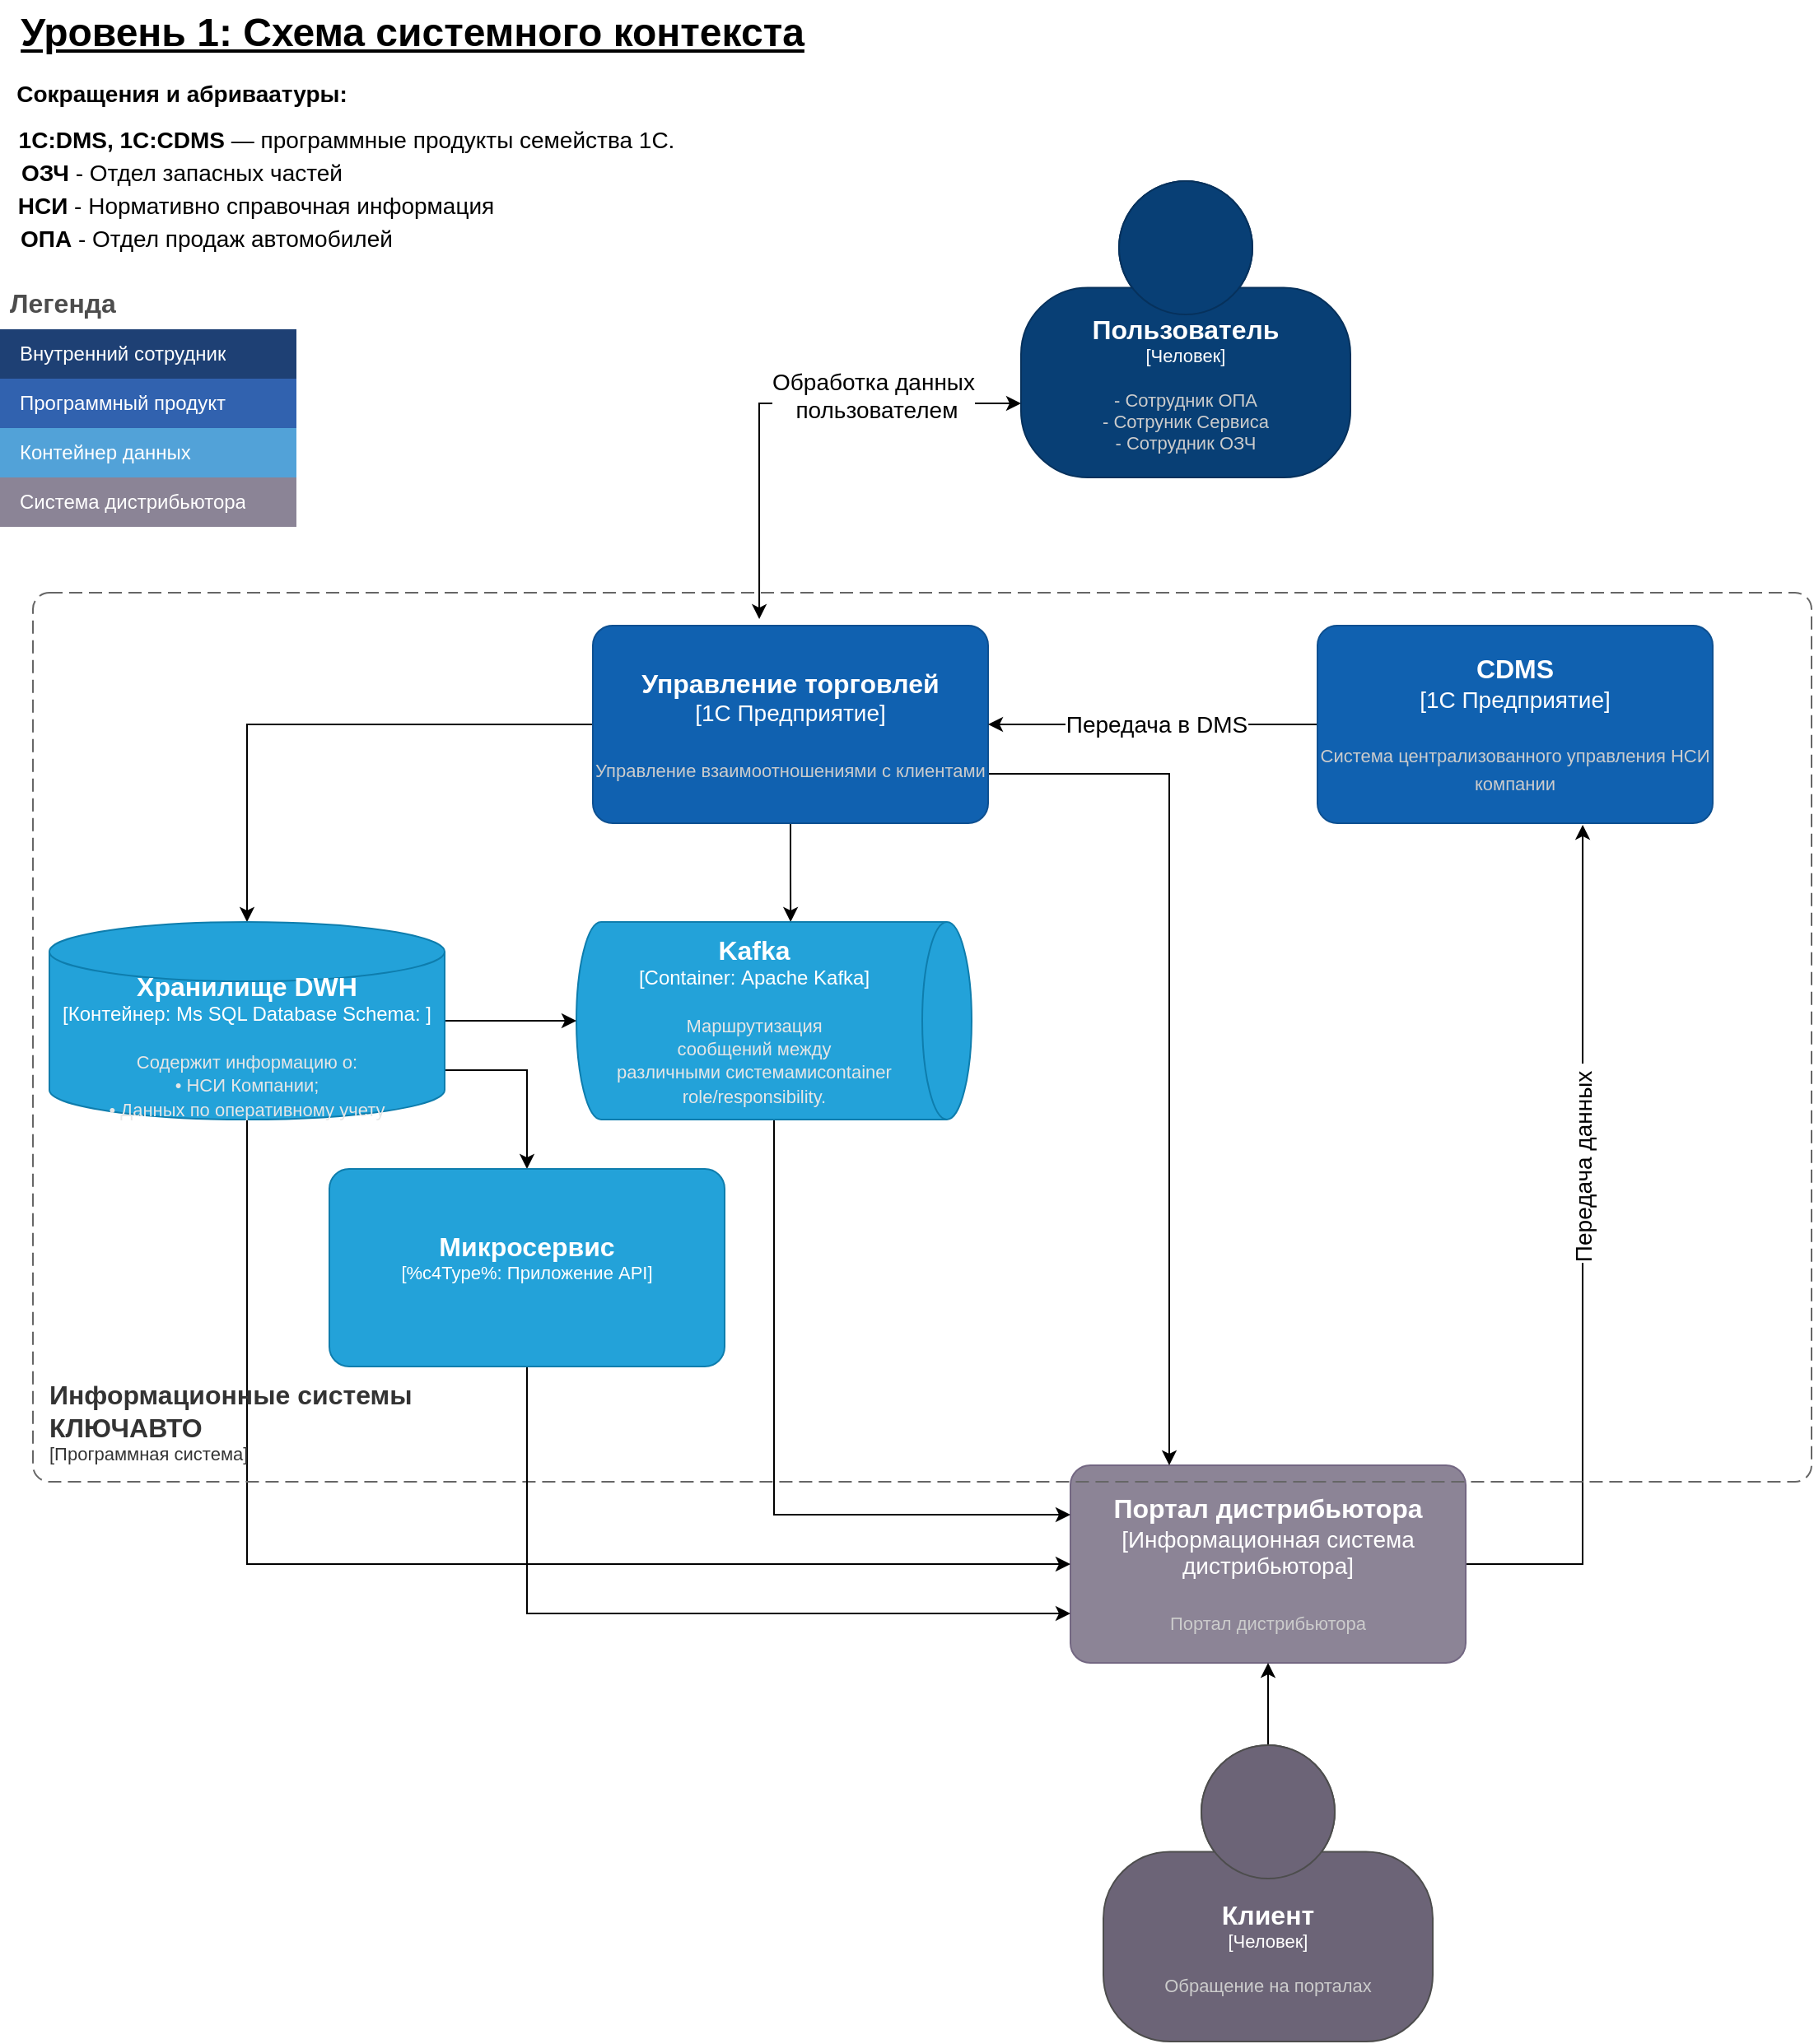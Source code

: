 <mxfile version="20.8.23" type="github">
  <diagram name="Страница 1" id="8B0zSTOTU_52QHjg92Sk">
    <mxGraphModel dx="2603" dy="764" grid="1" gridSize="10" guides="1" tooltips="1" connect="1" arrows="1" fold="1" page="1" pageScale="1" pageWidth="1169" pageHeight="827" math="0" shadow="0">
      <root>
        <mxCell id="0" />
        <mxCell id="1" parent="0" />
        <mxCell id="Zy5Wt5ni4Z5-jma8tLIB-3" value="&lt;u&gt;Уровень 1: Схема системного контекста&lt;/u&gt;" style="text;strokeColor=none;fillColor=none;html=1;fontSize=24;fontStyle=1;verticalAlign=middle;align=center;" vertex="1" parent="1">
          <mxGeometry x="-960" y="10" width="100" height="40" as="geometry" />
        </mxCell>
        <mxCell id="Zy5Wt5ni4Z5-jma8tLIB-47" style="edgeStyle=orthogonalEdgeStyle;rounded=0;orthogonalLoop=1;jettySize=auto;html=1;exitX=0;exitY=0.75;exitDx=0;exitDy=0;exitPerimeter=0;strokeColor=default;fontSize=14;entryX=0.421;entryY=-0.033;entryDx=0;entryDy=0;entryPerimeter=0;endArrow=classic;endFill=1;startArrow=classic;startFill=1;" edge="1" parent="1" source="Zy5Wt5ni4Z5-jma8tLIB-4" target="Zy5Wt5ni4Z5-jma8tLIB-9">
          <mxGeometry relative="1" as="geometry">
            <mxPoint x="-670" y="390" as="targetPoint" />
          </mxGeometry>
        </mxCell>
        <mxCell id="Zy5Wt5ni4Z5-jma8tLIB-48" value="Обработка данных&lt;br&gt;&amp;nbsp;пользователем" style="edgeLabel;html=1;align=center;verticalAlign=middle;resizable=0;points=[];fontSize=14;rotation=0;" vertex="1" connectable="0" parent="Zy5Wt5ni4Z5-jma8tLIB-47">
          <mxGeometry x="0.2" relative="1" as="geometry">
            <mxPoint x="69" y="-20" as="offset" />
          </mxGeometry>
        </mxCell>
        <object placeholders="1" c4Name="Пользователь" c4Type="Человек" c4Description="- Сотрудник ОПА&#xa;- Сотруник Сервиса&#xa;- Сотрудник ОЗЧ" label="&lt;font style=&quot;font-size: 16px&quot;&gt;&lt;b&gt;%c4Name%&lt;/b&gt;&lt;/font&gt;&lt;div&gt;[%c4Type%]&lt;/div&gt;&lt;br&gt;&lt;div&gt;&lt;font style=&quot;font-size: 11px&quot;&gt;&lt;font color=&quot;#cccccc&quot;&gt;%c4Description%&lt;/font&gt;&lt;/div&gt;" id="Zy5Wt5ni4Z5-jma8tLIB-4">
          <mxCell style="html=1;fontSize=11;dashed=0;whiteSpace=wrap;fillColor=#083F75;strokeColor=#06315C;fontColor=#ffffff;shape=mxgraph.c4.person2;align=center;metaEdit=1;points=[[0.5,0,0],[1,0.5,0],[1,0.75,0],[0.75,1,0],[0.5,1,0],[0.25,1,0],[0,0.75,0],[0,0.5,0]];resizable=0;" vertex="1" parent="1">
            <mxGeometry x="-540" y="120" width="200" height="180" as="geometry" />
          </mxCell>
        </object>
        <mxCell id="Zy5Wt5ni4Z5-jma8tLIB-5" value="&lt;b&gt;&lt;font style=&quot;font-size: 14px;&quot;&gt;Сокращения и абриваатуры:&lt;br&gt;&amp;nbsp;&lt;/font&gt;&lt;/b&gt;" style="text;html=1;align=center;verticalAlign=middle;resizable=0;points=[];autosize=1;strokeColor=none;fillColor=none;" vertex="1" parent="1">
          <mxGeometry x="-1160" y="50" width="220" height="50" as="geometry" />
        </mxCell>
        <mxCell id="Zy5Wt5ni4Z5-jma8tLIB-6" value="&lt;b&gt;ОПА&lt;/b&gt; - Отдел продаж автомобилей" style="text;html=1;align=center;verticalAlign=middle;resizable=0;points=[];autosize=1;strokeColor=none;fillColor=none;fontSize=14;" vertex="1" parent="1">
          <mxGeometry x="-1160" y="140" width="250" height="30" as="geometry" />
        </mxCell>
        <mxCell id="Zy5Wt5ni4Z5-jma8tLIB-7" value="&lt;b style=&quot;border-color: var(--border-color);&quot;&gt;ОЗЧ&amp;nbsp;&lt;/b&gt;- Отдел запасных частей" style="text;html=1;align=center;verticalAlign=middle;resizable=0;points=[];autosize=1;strokeColor=none;fillColor=none;fontSize=14;" vertex="1" parent="1">
          <mxGeometry x="-1160" y="100" width="220" height="30" as="geometry" />
        </mxCell>
        <mxCell id="Zy5Wt5ni4Z5-jma8tLIB-40" style="edgeStyle=orthogonalEdgeStyle;rounded=0;orthogonalLoop=1;jettySize=auto;html=1;exitX=1;exitY=0.5;exitDx=0;exitDy=0;exitPerimeter=0;entryX=0.671;entryY=1.008;entryDx=0;entryDy=0;entryPerimeter=0;strokeColor=default;fontSize=14;" edge="1" parent="1" source="Zy5Wt5ni4Z5-jma8tLIB-8" target="Zy5Wt5ni4Z5-jma8tLIB-10">
          <mxGeometry relative="1" as="geometry" />
        </mxCell>
        <mxCell id="Zy5Wt5ni4Z5-jma8tLIB-41" value="Передача данных&amp;nbsp;" style="edgeLabel;html=1;align=center;verticalAlign=middle;resizable=0;points=[];fontSize=14;rotation=270;" vertex="1" connectable="0" parent="Zy5Wt5ni4Z5-jma8tLIB-40">
          <mxGeometry x="0.108" relative="1" as="geometry">
            <mxPoint y="-26" as="offset" />
          </mxGeometry>
        </mxCell>
        <object placeholders="1" c4Name="Портал дистрибьютора" c4Type="Информационная система дистрибьютора" c4Description="Портал дистрибьютора" label="&lt;font style=&quot;font-size: 16px&quot;&gt;&lt;b&gt;%c4Name%&lt;/b&gt;&lt;/font&gt;&lt;div&gt;[%c4Type%]&lt;/div&gt;&lt;br&gt;&lt;div&gt;&lt;font style=&quot;font-size: 11px&quot;&gt;&lt;font color=&quot;#cccccc&quot;&gt;%c4Description%&lt;/font&gt;&lt;/div&gt;" id="Zy5Wt5ni4Z5-jma8tLIB-8">
          <mxCell style="rounded=1;whiteSpace=wrap;html=1;labelBackgroundColor=none;fillColor=#8C8496;fontColor=#ffffff;align=center;arcSize=10;strokeColor=#736782;metaEdit=1;resizable=0;points=[[0.25,0,0],[0.5,0,0],[0.75,0,0],[1,0.25,0],[1,0.5,0],[1,0.75,0],[0.75,1,0],[0.5,1,0],[0.25,1,0],[0,0.75,0],[0,0.5,0],[0,0.25,0]];fontSize=14;" vertex="1" parent="1">
            <mxGeometry x="-510" y="900" width="240" height="120" as="geometry" />
          </mxCell>
        </object>
        <mxCell id="Zy5Wt5ni4Z5-jma8tLIB-52" style="edgeStyle=orthogonalEdgeStyle;rounded=0;orthogonalLoop=1;jettySize=auto;html=1;exitX=0.5;exitY=1;exitDx=0;exitDy=0;exitPerimeter=0;entryX=0;entryY=0.458;entryDx=0;entryDy=0;entryPerimeter=0;strokeColor=default;fontSize=14;startArrow=none;startFill=0;endArrow=classic;endFill=1;" edge="1" parent="1" source="Zy5Wt5ni4Z5-jma8tLIB-9" target="Zy5Wt5ni4Z5-jma8tLIB-51">
          <mxGeometry relative="1" as="geometry" />
        </mxCell>
        <mxCell id="Zy5Wt5ni4Z5-jma8tLIB-54" style="edgeStyle=orthogonalEdgeStyle;rounded=0;orthogonalLoop=1;jettySize=auto;html=1;exitX=1;exitY=0.75;exitDx=0;exitDy=0;exitPerimeter=0;entryX=0.25;entryY=0;entryDx=0;entryDy=0;entryPerimeter=0;strokeColor=default;fontSize=14;startArrow=none;startFill=0;endArrow=classic;endFill=1;" edge="1" parent="1" source="Zy5Wt5ni4Z5-jma8tLIB-9" target="Zy5Wt5ni4Z5-jma8tLIB-8">
          <mxGeometry relative="1" as="geometry" />
        </mxCell>
        <mxCell id="Zy5Wt5ni4Z5-jma8tLIB-57" style="edgeStyle=orthogonalEdgeStyle;rounded=0;orthogonalLoop=1;jettySize=auto;html=1;exitX=0;exitY=0.5;exitDx=0;exitDy=0;exitPerimeter=0;entryX=0.5;entryY=0;entryDx=0;entryDy=0;entryPerimeter=0;strokeColor=default;fontSize=14;startArrow=none;startFill=0;endArrow=classic;endFill=1;" edge="1" parent="1" source="Zy5Wt5ni4Z5-jma8tLIB-9" target="Zy5Wt5ni4Z5-jma8tLIB-56">
          <mxGeometry relative="1" as="geometry" />
        </mxCell>
        <object placeholders="1" c4Name="Управление торговлей" c4Type="1С Предприятие" c4Description="Управление взаимоотношениями с клиентами" label="&lt;font style=&quot;font-size: 16px&quot;&gt;&lt;b&gt;%c4Name%&lt;/b&gt;&lt;/font&gt;&lt;div&gt;[%c4Type%]&lt;/div&gt;&lt;br&gt;&lt;div&gt;&lt;font style=&quot;font-size: 11px&quot;&gt;&lt;font color=&quot;#cccccc&quot;&gt;%c4Description%&lt;/font&gt;&lt;/div&gt;" id="Zy5Wt5ni4Z5-jma8tLIB-9">
          <mxCell style="rounded=1;whiteSpace=wrap;html=1;labelBackgroundColor=none;fillColor=#1061B0;fontColor=#ffffff;align=center;arcSize=10;strokeColor=#0D5091;metaEdit=1;resizable=0;points=[[0.25,0,0],[0.5,0,0],[0.75,0,0],[1,0.25,0],[1,0.5,0],[1,0.75,0],[0.75,1,0],[0.5,1,0],[0.25,1,0],[0,0.75,0],[0,0.5,0],[0,0.25,0]];fontSize=14;" vertex="1" parent="1">
            <mxGeometry x="-800" y="390" width="240" height="120" as="geometry" />
          </mxCell>
        </object>
        <mxCell id="Zy5Wt5ni4Z5-jma8tLIB-44" style="edgeStyle=orthogonalEdgeStyle;rounded=0;orthogonalLoop=1;jettySize=auto;html=1;exitX=0;exitY=0.5;exitDx=0;exitDy=0;exitPerimeter=0;strokeColor=default;fontSize=14;" edge="1" parent="1" source="Zy5Wt5ni4Z5-jma8tLIB-10" target="Zy5Wt5ni4Z5-jma8tLIB-9">
          <mxGeometry relative="1" as="geometry">
            <Array as="points">
              <mxPoint x="-430" y="450" />
              <mxPoint x="-430" y="450" />
            </Array>
          </mxGeometry>
        </mxCell>
        <mxCell id="Zy5Wt5ni4Z5-jma8tLIB-45" value="Передача в DMS" style="edgeLabel;html=1;align=center;verticalAlign=middle;resizable=0;points=[];fontSize=14;" vertex="1" connectable="0" parent="Zy5Wt5ni4Z5-jma8tLIB-44">
          <mxGeometry x="0.231" y="3" relative="1" as="geometry">
            <mxPoint x="25" y="-3" as="offset" />
          </mxGeometry>
        </mxCell>
        <object placeholders="1" c4Name="CDMS" c4Type="1С Предприятие" c4Description="Система централизованного управления НСИ компании " label="&lt;font style=&quot;font-size: 16px&quot;&gt;&lt;b&gt;%c4Name%&lt;/b&gt;&lt;/font&gt;&lt;div&gt;[%c4Type%]&lt;/div&gt;&lt;br&gt;&lt;div&gt;&lt;font style=&quot;font-size: 11px&quot;&gt;&lt;font color=&quot;#cccccc&quot;&gt;%c4Description%&lt;/font&gt;&lt;/div&gt;" id="Zy5Wt5ni4Z5-jma8tLIB-10">
          <mxCell style="rounded=1;whiteSpace=wrap;html=1;labelBackgroundColor=none;fillColor=#1061B0;fontColor=#ffffff;align=center;arcSize=10;strokeColor=#0D5091;metaEdit=1;resizable=0;points=[[0.25,0,0],[0.5,0,0],[0.75,0,0],[1,0.25,0],[1,0.5,0],[1,0.75,0],[0.75,1,0],[0.5,1,0],[0.25,1,0],[0,0.75,0],[0,0.5,0],[0,0.25,0]];fontSize=14;" vertex="1" parent="1">
            <mxGeometry x="-360" y="390" width="240" height="120" as="geometry" />
          </mxCell>
        </object>
        <mxCell id="Zy5Wt5ni4Z5-jma8tLIB-11" value="&lt;b style=&quot;border-color: var(--border-color);&quot;&gt;НСИ&amp;nbsp;&lt;/b&gt;- Нормативно справочная информация" style="text;html=1;align=center;verticalAlign=middle;resizable=0;points=[];autosize=1;strokeColor=none;fillColor=none;fontSize=14;" vertex="1" parent="1">
          <mxGeometry x="-1160" y="120" width="310" height="30" as="geometry" />
        </mxCell>
        <mxCell id="Zy5Wt5ni4Z5-jma8tLIB-12" value="&lt;b&gt;1С:DMS, 1С:CDMS&lt;/b&gt; — программные продукты семейства 1С." style="text;html=1;align=center;verticalAlign=middle;resizable=0;points=[];autosize=1;strokeColor=none;fillColor=none;fontSize=14;" vertex="1" parent="1">
          <mxGeometry x="-1160" y="80" width="420" height="30" as="geometry" />
        </mxCell>
        <mxCell id="Zy5Wt5ni4Z5-jma8tLIB-13" value="Легенда" style="shape=table;startSize=30;container=1;collapsible=0;childLayout=tableLayout;fontSize=16;align=left;verticalAlign=top;fillColor=none;strokeColor=none;fontColor=#4D4D4D;fontStyle=1;spacingLeft=6;spacing=0;resizable=0;" vertex="1" parent="1">
          <mxGeometry x="-1160" y="180" width="180" height="150" as="geometry" />
        </mxCell>
        <mxCell id="Zy5Wt5ni4Z5-jma8tLIB-14" value="" style="shape=tableRow;horizontal=0;startSize=0;swimlaneHead=0;swimlaneBody=0;strokeColor=inherit;top=0;left=0;bottom=0;right=0;collapsible=0;dropTarget=0;fillColor=none;points=[[0,0.5],[1,0.5]];portConstraint=eastwest;fontSize=12;" vertex="1" parent="Zy5Wt5ni4Z5-jma8tLIB-13">
          <mxGeometry y="30" width="180" height="30" as="geometry" />
        </mxCell>
        <mxCell id="Zy5Wt5ni4Z5-jma8tLIB-15" value="Внутренний сотрудник" style="shape=partialRectangle;html=1;whiteSpace=wrap;connectable=0;strokeColor=inherit;overflow=hidden;fillColor=#1E4074;top=0;left=0;bottom=0;right=0;pointerEvents=1;fontSize=12;align=left;fontColor=#FFFFFF;gradientColor=none;spacingLeft=10;spacingRight=4;" vertex="1" parent="Zy5Wt5ni4Z5-jma8tLIB-14">
          <mxGeometry width="180" height="30" as="geometry">
            <mxRectangle width="180" height="30" as="alternateBounds" />
          </mxGeometry>
        </mxCell>
        <mxCell id="Zy5Wt5ni4Z5-jma8tLIB-16" value="" style="shape=tableRow;horizontal=0;startSize=0;swimlaneHead=0;swimlaneBody=0;strokeColor=inherit;top=0;left=0;bottom=0;right=0;collapsible=0;dropTarget=0;fillColor=none;points=[[0,0.5],[1,0.5]];portConstraint=eastwest;fontSize=12;" vertex="1" parent="Zy5Wt5ni4Z5-jma8tLIB-13">
          <mxGeometry y="60" width="180" height="30" as="geometry" />
        </mxCell>
        <mxCell id="Zy5Wt5ni4Z5-jma8tLIB-17" value="Программный продукт" style="shape=partialRectangle;html=1;whiteSpace=wrap;connectable=0;strokeColor=inherit;overflow=hidden;fillColor=#3162AF;top=0;left=0;bottom=0;right=0;pointerEvents=1;fontSize=12;align=left;fontColor=#FFFFFF;gradientColor=none;spacingLeft=10;spacingRight=4;" vertex="1" parent="Zy5Wt5ni4Z5-jma8tLIB-16">
          <mxGeometry width="180" height="30" as="geometry">
            <mxRectangle width="180" height="30" as="alternateBounds" />
          </mxGeometry>
        </mxCell>
        <mxCell id="Zy5Wt5ni4Z5-jma8tLIB-18" value="" style="shape=tableRow;horizontal=0;startSize=0;swimlaneHead=0;swimlaneBody=0;strokeColor=inherit;top=0;left=0;bottom=0;right=0;collapsible=0;dropTarget=0;fillColor=none;points=[[0,0.5],[1,0.5]];portConstraint=eastwest;fontSize=12;" vertex="1" parent="Zy5Wt5ni4Z5-jma8tLIB-13">
          <mxGeometry y="90" width="180" height="30" as="geometry" />
        </mxCell>
        <mxCell id="Zy5Wt5ni4Z5-jma8tLIB-19" value="Контейнер данных" style="shape=partialRectangle;html=1;whiteSpace=wrap;connectable=0;strokeColor=inherit;overflow=hidden;fillColor=#52a2d8;top=0;left=0;bottom=0;right=0;pointerEvents=1;fontSize=12;align=left;fontColor=#FFFFFF;gradientColor=none;spacingLeft=10;spacingRight=4;" vertex="1" parent="Zy5Wt5ni4Z5-jma8tLIB-18">
          <mxGeometry width="180" height="30" as="geometry">
            <mxRectangle width="180" height="30" as="alternateBounds" />
          </mxGeometry>
        </mxCell>
        <mxCell id="Zy5Wt5ni4Z5-jma8tLIB-24" value="" style="shape=tableRow;horizontal=0;startSize=0;swimlaneHead=0;swimlaneBody=0;strokeColor=inherit;top=0;left=0;bottom=0;right=0;collapsible=0;dropTarget=0;fillColor=none;points=[[0,0.5],[1,0.5]];portConstraint=eastwest;fontSize=12;" vertex="1" parent="Zy5Wt5ni4Z5-jma8tLIB-13">
          <mxGeometry y="120" width="180" height="30" as="geometry" />
        </mxCell>
        <mxCell id="Zy5Wt5ni4Z5-jma8tLIB-25" value="Система дистрибьютора" style="shape=partialRectangle;html=1;whiteSpace=wrap;connectable=0;strokeColor=inherit;overflow=hidden;fillColor=#8b8496;top=0;left=0;bottom=0;right=0;pointerEvents=1;fontSize=12;align=left;fontColor=#FFFFFF;gradientColor=none;spacingLeft=10;spacingRight=4;" vertex="1" parent="Zy5Wt5ni4Z5-jma8tLIB-24">
          <mxGeometry width="180" height="30" as="geometry">
            <mxRectangle width="180" height="30" as="alternateBounds" />
          </mxGeometry>
        </mxCell>
        <mxCell id="Zy5Wt5ni4Z5-jma8tLIB-55" style="edgeStyle=orthogonalEdgeStyle;rounded=0;orthogonalLoop=1;jettySize=auto;html=1;exitX=0.5;exitY=0;exitDx=0;exitDy=0;exitPerimeter=0;entryX=0.5;entryY=1;entryDx=0;entryDy=0;entryPerimeter=0;strokeColor=default;fontSize=14;startArrow=none;startFill=0;endArrow=classic;endFill=1;" edge="1" parent="1" source="Zy5Wt5ni4Z5-jma8tLIB-50" target="Zy5Wt5ni4Z5-jma8tLIB-8">
          <mxGeometry relative="1" as="geometry" />
        </mxCell>
        <object placeholders="1" c4Name="Клиент" c4Type="Человек" c4Description="Обращение на порталах" label="&lt;font style=&quot;font-size: 16px&quot;&gt;&lt;b&gt;%c4Name%&lt;/b&gt;&lt;/font&gt;&lt;div&gt;[%c4Type%]&lt;/div&gt;&lt;br&gt;&lt;div&gt;&lt;font style=&quot;font-size: 11px&quot;&gt;&lt;font color=&quot;#cccccc&quot;&gt;%c4Description%&lt;/font&gt;&lt;/div&gt;" id="Zy5Wt5ni4Z5-jma8tLIB-50">
          <mxCell style="html=1;fontSize=11;dashed=0;whiteSpace=wrap;fillColor=#6C6477;strokeColor=#4D4D4D;fontColor=#ffffff;shape=mxgraph.c4.person2;align=center;metaEdit=1;points=[[0.5,0,0],[1,0.5,0],[1,0.75,0],[0.75,1,0],[0.5,1,0],[0.25,1,0],[0,0.75,0],[0,0.5,0]];resizable=0;" vertex="1" parent="1">
            <mxGeometry x="-490" y="1070" width="200" height="180" as="geometry" />
          </mxCell>
        </object>
        <mxCell id="Zy5Wt5ni4Z5-jma8tLIB-53" style="edgeStyle=orthogonalEdgeStyle;rounded=0;orthogonalLoop=1;jettySize=auto;html=1;exitX=1;exitY=0.5;exitDx=0;exitDy=0;exitPerimeter=0;entryX=0;entryY=0.25;entryDx=0;entryDy=0;entryPerimeter=0;strokeColor=default;fontSize=14;startArrow=none;startFill=0;endArrow=classic;endFill=1;" edge="1" parent="1" source="Zy5Wt5ni4Z5-jma8tLIB-51" target="Zy5Wt5ni4Z5-jma8tLIB-8">
          <mxGeometry relative="1" as="geometry" />
        </mxCell>
        <object placeholders="1" c4Type="Kafka" c4Container="Container" c4Technology="Apache Kafka" c4Description="Маршрутизация&#xa;сообщений между&#xa;различными системамиcontainer role/responsibility." label="&lt;font style=&quot;font-size: 16px&quot;&gt;&lt;b&gt;%c4Type%&lt;/b&gt;&lt;/font&gt;&lt;div&gt;[%c4Container%:&amp;nbsp;%c4Technology%]&lt;/div&gt;&lt;br&gt;&lt;div&gt;&lt;font style=&quot;font-size: 11px&quot;&gt;&lt;font color=&quot;#E6E6E6&quot;&gt;%c4Description%&lt;/font&gt;&lt;/div&gt;" id="Zy5Wt5ni4Z5-jma8tLIB-51">
          <mxCell style="shape=cylinder3;size=15;direction=south;whiteSpace=wrap;html=1;boundedLbl=1;rounded=0;labelBackgroundColor=none;fillColor=#23A2D9;fontSize=12;fontColor=#ffffff;align=center;strokeColor=#0E7DAD;metaEdit=1;points=[[0.5,0,0],[1,0.25,0],[1,0.5,0],[1,0.75,0],[0.5,1,0],[0,0.75,0],[0,0.5,0],[0,0.25,0]];resizable=0;" vertex="1" parent="1">
            <mxGeometry x="-810" y="570" width="240" height="120" as="geometry" />
          </mxCell>
        </object>
        <mxCell id="Zy5Wt5ni4Z5-jma8tLIB-58" style="edgeStyle=orthogonalEdgeStyle;rounded=0;orthogonalLoop=1;jettySize=auto;html=1;exitX=1;exitY=0.5;exitDx=0;exitDy=0;exitPerimeter=0;entryX=0.5;entryY=1;entryDx=0;entryDy=0;entryPerimeter=0;strokeColor=default;fontSize=14;startArrow=none;startFill=0;endArrow=classic;endFill=1;" edge="1" parent="1" source="Zy5Wt5ni4Z5-jma8tLIB-56" target="Zy5Wt5ni4Z5-jma8tLIB-51">
          <mxGeometry relative="1" as="geometry" />
        </mxCell>
        <mxCell id="Zy5Wt5ni4Z5-jma8tLIB-65" style="edgeStyle=orthogonalEdgeStyle;rounded=0;orthogonalLoop=1;jettySize=auto;html=1;exitX=0.5;exitY=1;exitDx=0;exitDy=0;exitPerimeter=0;entryX=0;entryY=0.5;entryDx=0;entryDy=0;entryPerimeter=0;strokeColor=default;fontSize=14;startArrow=none;startFill=0;endArrow=classic;endFill=1;" edge="1" parent="1" source="Zy5Wt5ni4Z5-jma8tLIB-56" target="Zy5Wt5ni4Z5-jma8tLIB-8">
          <mxGeometry relative="1" as="geometry" />
        </mxCell>
        <mxCell id="Zy5Wt5ni4Z5-jma8tLIB-67" style="edgeStyle=orthogonalEdgeStyle;rounded=0;orthogonalLoop=1;jettySize=auto;html=1;exitX=1;exitY=0.75;exitDx=0;exitDy=0;exitPerimeter=0;strokeColor=default;fontSize=14;startArrow=none;startFill=0;endArrow=classic;endFill=1;" edge="1" parent="1" source="Zy5Wt5ni4Z5-jma8tLIB-56" target="Zy5Wt5ni4Z5-jma8tLIB-66">
          <mxGeometry relative="1" as="geometry" />
        </mxCell>
        <object placeholders="1" c4Type="Хранилище DWH" c4Container="Контейнер: Ms SQL Database Schema" c4Technology="" c4Description="Содержит информацию о:&#xa;• НСИ Компании;&#xa;• Данных по оперативному учету" label="&lt;font style=&quot;font-size: 16px&quot;&gt;&lt;b&gt;%c4Type%&lt;/b&gt;&lt;/font&gt;&lt;div&gt;[%c4Container%:&amp;nbsp;%c4Technology%]&lt;/div&gt;&lt;br&gt;&lt;div&gt;&lt;font style=&quot;font-size: 11px&quot;&gt;&lt;font color=&quot;#E6E6E6&quot;&gt;%c4Description%&lt;/font&gt;&lt;/div&gt;" id="Zy5Wt5ni4Z5-jma8tLIB-56">
          <mxCell style="shape=cylinder3;size=18;whiteSpace=wrap;html=1;boundedLbl=1;rounded=0;labelBackgroundColor=none;fillColor=#23A2D9;fontSize=12;fontColor=#ffffff;align=center;strokeColor=#0E7DAD;metaEdit=1;points=[[0.5,0,0],[1,0.25,0],[1,0.5,0],[1,0.75,0],[0.5,1,0],[0,0.75,0],[0,0.5,0],[0,0.25,0]];resizable=0;" vertex="1" parent="1">
            <mxGeometry x="-1130" y="570" width="240" height="120" as="geometry" />
          </mxCell>
        </object>
        <object placeholders="1" c4Name="Информационные системы &#xa;КЛЮЧАВТО" c4Type="ContainerScopeBoundary" c4Application="Программная система" label="&lt;font style=&quot;font-size: 16px&quot;&gt;&lt;b&gt;&lt;div style=&quot;text-align: left&quot;&gt;%c4Name%&lt;/div&gt;&lt;/b&gt;&lt;/font&gt;&lt;div style=&quot;text-align: left&quot;&gt;[%c4Application%]&lt;/div&gt;" id="Zy5Wt5ni4Z5-jma8tLIB-63">
          <mxCell style="rounded=1;fontSize=11;whiteSpace=wrap;html=1;dashed=1;arcSize=20;fillColor=none;strokeColor=#666666;fontColor=#333333;labelBackgroundColor=none;align=left;verticalAlign=bottom;labelBorderColor=none;spacingTop=0;spacing=10;dashPattern=8 4;metaEdit=1;rotatable=0;perimeter=rectanglePerimeter;noLabel=0;labelPadding=0;allowArrows=0;connectable=0;expand=0;recursiveResize=0;editable=1;pointerEvents=0;absoluteArcSize=1;points=[[0.25,0,0],[0.5,0,0],[0.75,0,0],[1,0.25,0],[1,0.5,0],[1,0.75,0],[0.75,1,0],[0.5,1,0],[0.25,1,0],[0,0.75,0],[0,0.5,0],[0,0.25,0]];" vertex="1" parent="1">
            <mxGeometry x="-1140" y="370" width="1080" height="540" as="geometry" />
          </mxCell>
        </object>
        <mxCell id="Zy5Wt5ni4Z5-jma8tLIB-68" style="edgeStyle=orthogonalEdgeStyle;rounded=0;orthogonalLoop=1;jettySize=auto;html=1;exitX=0.5;exitY=1;exitDx=0;exitDy=0;exitPerimeter=0;entryX=0;entryY=0.75;entryDx=0;entryDy=0;entryPerimeter=0;strokeColor=default;fontSize=14;startArrow=none;startFill=0;endArrow=classic;endFill=1;" edge="1" parent="1" source="Zy5Wt5ni4Z5-jma8tLIB-66" target="Zy5Wt5ni4Z5-jma8tLIB-8">
          <mxGeometry relative="1" as="geometry" />
        </mxCell>
        <object placeholders="1" c4Name="Микросервис" c4Technology="Приложение API" c4Description="" label="&lt;font style=&quot;font-size: 16px&quot;&gt;&lt;b&gt;%c4Name%&lt;/b&gt;&lt;/font&gt;&lt;div&gt;[%c4Type%: %c4Technology%]&lt;/div&gt;&lt;br&gt;&lt;div&gt;&lt;font style=&quot;font-size: 11px&quot;&gt;&lt;font color=&quot;#E6E6E6&quot;&gt;%c4Description%&lt;/font&gt;&lt;/div&gt;" id="Zy5Wt5ni4Z5-jma8tLIB-66">
          <mxCell style="rounded=1;whiteSpace=wrap;html=1;fontSize=11;labelBackgroundColor=none;fillColor=#23A2D9;fontColor=#ffffff;align=center;arcSize=10;strokeColor=#0E7DAD;metaEdit=1;resizable=0;points=[[0.25,0,0],[0.5,0,0],[0.75,0,0],[1,0.25,0],[1,0.5,0],[1,0.75,0],[0.75,1,0],[0.5,1,0],[0.25,1,0],[0,0.75,0],[0,0.5,0],[0,0.25,0]];" vertex="1" parent="1">
            <mxGeometry x="-960" y="720" width="240" height="120" as="geometry" />
          </mxCell>
        </object>
      </root>
    </mxGraphModel>
  </diagram>
</mxfile>
